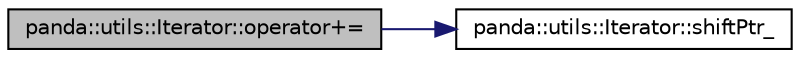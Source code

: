 digraph G
{
  edge [fontname="Helvetica",fontsize="10",labelfontname="Helvetica",labelfontsize="10"];
  node [fontname="Helvetica",fontsize="10",shape=record];
  rankdir=LR;
  Node1 [label="panda::utils::Iterator::operator+=",height=0.2,width=0.4,color="black", fillcolor="grey75", style="filled" fontcolor="black"];
  Node1 -> Node2 [color="midnightblue",fontsize="10",style="solid"];
  Node2 [label="panda::utils::Iterator::shiftPtr_",height=0.2,width=0.4,color="black", fillcolor="white", style="filled",URL="$classpanda_1_1utils_1_1Iterator.html#affba4c52306259cfae7010b896f2747c"];
}
